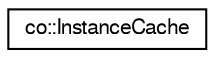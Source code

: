 digraph G
{
  edge [fontname="FreeSans",fontsize="10",labelfontname="FreeSans",labelfontsize="10"];
  node [fontname="FreeSans",fontsize="10",shape=record];
  rankdir="LR";
  Node1 [label="co::InstanceCache",height=0.2,width=0.4,color="black", fillcolor="white", style="filled",URL="$classco_1_1InstanceCache.html"];
}
